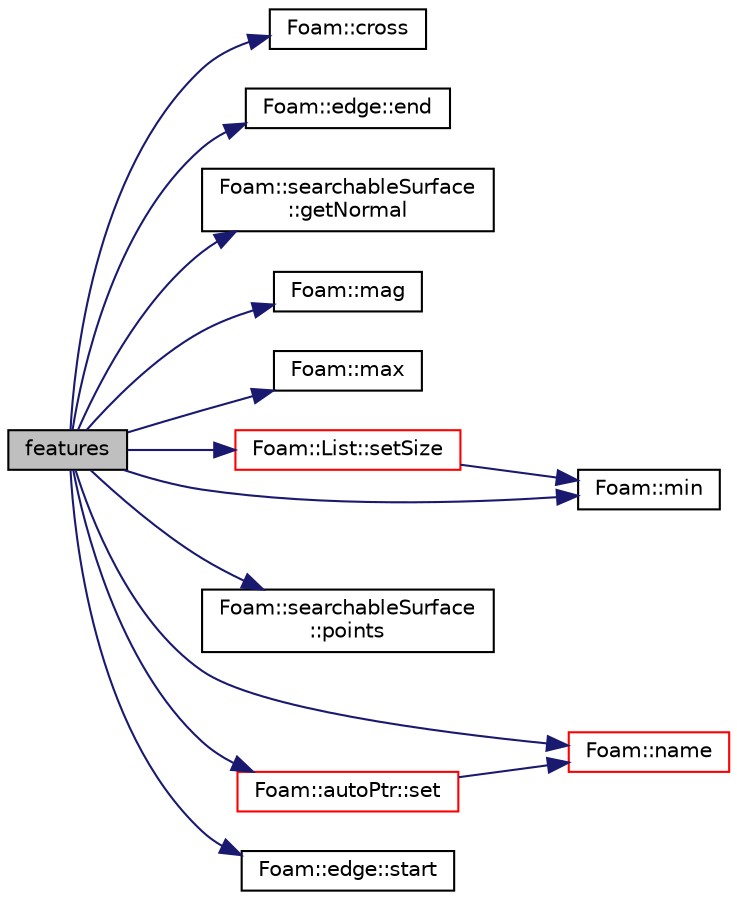 digraph "features"
{
  bgcolor="transparent";
  edge [fontname="Helvetica",fontsize="10",labelfontname="Helvetica",labelfontsize="10"];
  node [fontname="Helvetica",fontsize="10",shape=record];
  rankdir="LR";
  Node1 [label="features",height=0.2,width=0.4,color="black", fillcolor="grey75", style="filled", fontcolor="black"];
  Node1 -> Node2 [color="midnightblue",fontsize="10",style="solid",fontname="Helvetica"];
  Node2 [label="Foam::cross",height=0.2,width=0.4,color="black",URL="$a10725.html#acfc273661e3566f80f644ea570c8726a"];
  Node1 -> Node3 [color="midnightblue",fontsize="10",style="solid",fontname="Helvetica"];
  Node3 [label="Foam::edge::end",height=0.2,width=0.4,color="black",URL="$a00612.html#a8ed0e876210c2c116b5694307a830518",tooltip="Return end vertex label. "];
  Node1 -> Node4 [color="midnightblue",fontsize="10",style="solid",fontname="Helvetica"];
  Node4 [label="Foam::searchableSurface\l::getNormal",height=0.2,width=0.4,color="black",URL="$a02259.html#aeef38cd0a3a11c8d330ca4e8d9cb6e5e",tooltip="From a set of points and indices get the normal. "];
  Node1 -> Node5 [color="midnightblue",fontsize="10",style="solid",fontname="Helvetica"];
  Node5 [label="Foam::mag",height=0.2,width=0.4,color="black",URL="$a10725.html#a929da2a3fdcf3dacbbe0487d3a330dae"];
  Node1 -> Node6 [color="midnightblue",fontsize="10",style="solid",fontname="Helvetica"];
  Node6 [label="Foam::max",height=0.2,width=0.4,color="black",URL="$a10725.html#ac993e906cf2774ae77e666bc24e81733"];
  Node1 -> Node7 [color="midnightblue",fontsize="10",style="solid",fontname="Helvetica"];
  Node7 [label="Foam::min",height=0.2,width=0.4,color="black",URL="$a10725.html#a253e112ad2d56d96230ff39ea7f442dc"];
  Node1 -> Node8 [color="midnightblue",fontsize="10",style="solid",fontname="Helvetica"];
  Node8 [label="Foam::name",height=0.2,width=0.4,color="red",URL="$a10725.html#adcb0df2bd4953cb6bb390272d8263c3a",tooltip="Return a string representation of a complex. "];
  Node1 -> Node9 [color="midnightblue",fontsize="10",style="solid",fontname="Helvetica"];
  Node9 [label="Foam::searchableSurface\l::points",height=0.2,width=0.4,color="black",URL="$a02259.html#a2e3850d5b403ee24428621dcdf5ae54a",tooltip="Get the points that define the surface. "];
  Node1 -> Node10 [color="midnightblue",fontsize="10",style="solid",fontname="Helvetica"];
  Node10 [label="Foam::autoPtr::set",height=0.2,width=0.4,color="red",URL="$a00086.html#ad85a031a448a1ed08529fcc000e870c2",tooltip="Set pointer to that given. "];
  Node10 -> Node8 [color="midnightblue",fontsize="10",style="solid",fontname="Helvetica"];
  Node1 -> Node11 [color="midnightblue",fontsize="10",style="solid",fontname="Helvetica"];
  Node11 [label="Foam::List::setSize",height=0.2,width=0.4,color="red",URL="$a01364.html#aedb985ffeaf1bdbfeccc2a8730405703",tooltip="Reset size of List. "];
  Node11 -> Node7 [color="midnightblue",fontsize="10",style="solid",fontname="Helvetica"];
  Node1 -> Node12 [color="midnightblue",fontsize="10",style="solid",fontname="Helvetica"];
  Node12 [label="Foam::edge::start",height=0.2,width=0.4,color="black",URL="$a00612.html#a96b607a9a9baa575783b4af443ef613f",tooltip="Return start vertex label. "];
}
